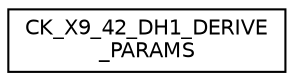 digraph "Graphical Class Hierarchy"
{
  edge [fontname="Helvetica",fontsize="10",labelfontname="Helvetica",labelfontsize="10"];
  node [fontname="Helvetica",fontsize="10",shape=record];
  rankdir="LR";
  Node0 [label="CK_X9_42_DH1_DERIVE\l_PARAMS",height=0.2,width=0.4,color="black", fillcolor="white", style="filled",URL="$struct_c_k___x9__42___d_h1___d_e_r_i_v_e___p_a_r_a_m_s.html"];
}
